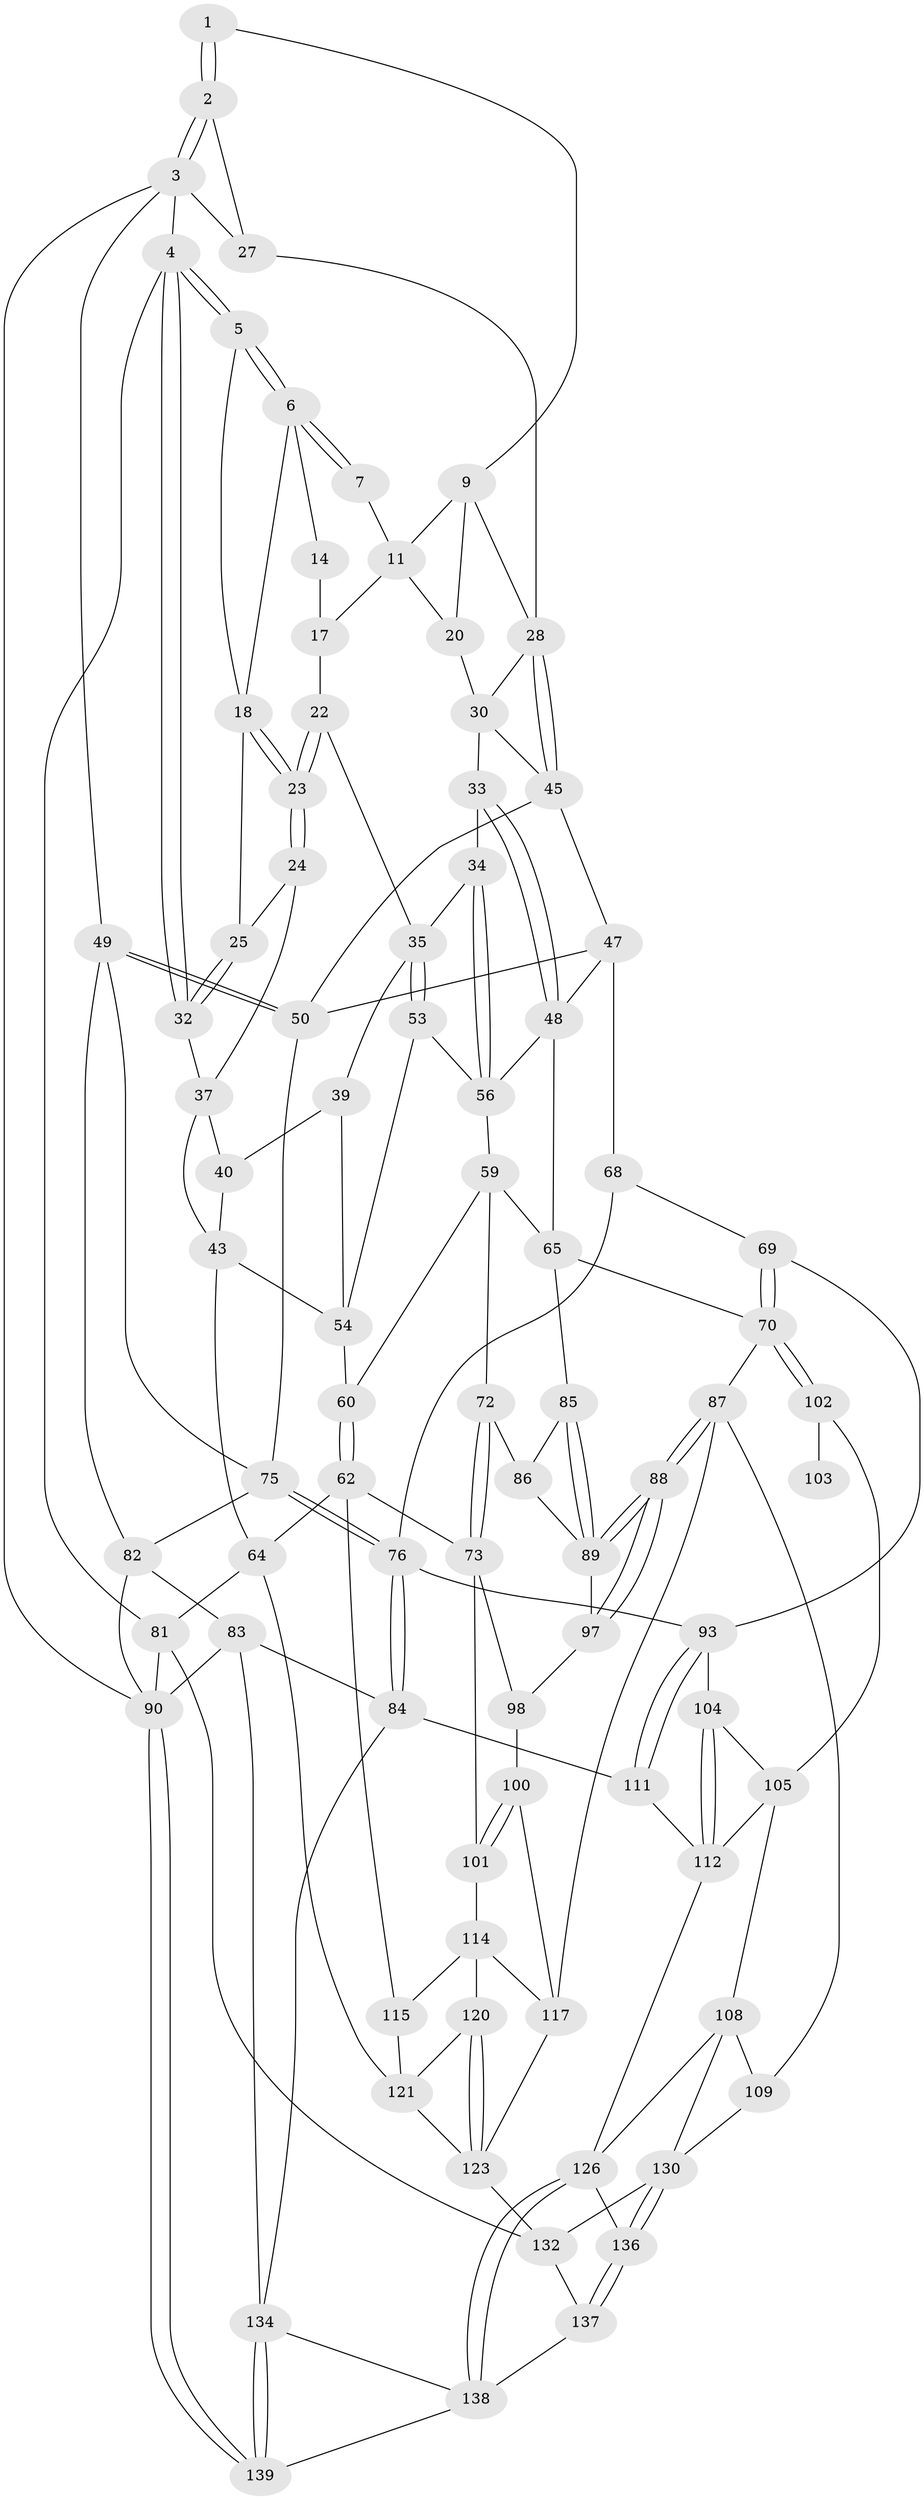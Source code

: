 // original degree distribution, {3: 0.02142857142857143, 6: 0.24285714285714285, 5: 0.4928571428571429, 4: 0.24285714285714285}
// Generated by graph-tools (version 1.1) at 2025/42/03/06/25 10:42:27]
// undirected, 85 vertices, 183 edges
graph export_dot {
graph [start="1"]
  node [color=gray90,style=filled];
  1 [pos="+0.6793092256434204+0",super="+8"];
  2 [pos="+1+0",super="+26"];
  3 [pos="+1+0",super="+41"];
  4 [pos="+0+0"];
  5 [pos="+0+0"];
  6 [pos="+0.054872085600867294+0",super="+13"];
  7 [pos="+0.44407303016761157+0",super="+12"];
  9 [pos="+0.6810902033644406+0.09669170108706596",super="+10"];
  11 [pos="+0.44847510959413867+0",super="+16"];
  14 [pos="+0.2329563043962127+0.0761254368464393",super="+15"];
  17 [pos="+0.33267064618862774+0.15687212616085228",super="+21"];
  18 [pos="+0.13137232835608054+0.11770567918761127",super="+19"];
  20 [pos="+0.47594128163449617+0.1674074467293237"];
  22 [pos="+0.24260765982486912+0.254062697777259"];
  23 [pos="+0.20600713510237678+0.23990031793135363"];
  24 [pos="+0.10179630928538855+0.23413962192227067"];
  25 [pos="+0.06457895889429559+0.195449371924142"];
  27 [pos="+0.855974206546021+0.22141637397406566"];
  28 [pos="+0.7918048972148696+0.2784498353374707",super="+29"];
  30 [pos="+0.5729766692125147+0.24671057373137165",super="+31"];
  32 [pos="+0+0.22454030616649184"];
  33 [pos="+0.41707534147640746+0.3587060993280015"];
  34 [pos="+0.301239892995444+0.3476514404099331"];
  35 [pos="+0.29404455012385344+0.3446939063820002",super="+36"];
  37 [pos="+0.062043003662231776+0.2849840097690342",super="+38"];
  39 [pos="+0.13112036174764166+0.34789910946645464",super="+52"];
  40 [pos="+0.06812082017968195+0.3034270814388235",super="+42"];
  43 [pos="+0.011343308825055671+0.4117425708155163",super="+44"];
  45 [pos="+0.7677632532163323+0.38707072771033557",super="+46"];
  47 [pos="+0.5984510006482123+0.49003271067280185",super="+61"];
  48 [pos="+0.446547844095201+0.4070536915831773",super="+58"];
  49 [pos="+1+0.39899290610538946",super="+79"];
  50 [pos="+0.7888656762658204+0.4779822331713714",super="+51"];
  53 [pos="+0.2274496139715369+0.4266983600954932"];
  54 [pos="+0.1491117016734788+0.44564889237040695",super="+55"];
  56 [pos="+0.3267561929226179+0.5233594786178493",super="+57"];
  59 [pos="+0.2194120122011578+0.5609306719312738",super="+67"];
  60 [pos="+0.11969041466094574+0.5159174258042293"];
  62 [pos="+0+0.6133495872990945",super="+63"];
  64 [pos="+0+0.5919743055745638",super="+80"];
  65 [pos="+0.39405989930142477+0.5843105461391414",super="+66"];
  68 [pos="+0.5948567589714882+0.5611375728739598"];
  69 [pos="+0.5898618261322631+0.56759218213803",super="+95"];
  70 [pos="+0.4608843630551079+0.6248576424005273",super="+71"];
  72 [pos="+0.21299602275772234+0.6179109731015408"];
  73 [pos="+0.1372978119439996+0.645309377196196",super="+74"];
  75 [pos="+0.7987910249692575+0.5133781845236879",super="+78"];
  76 [pos="+0.770170507591946+0.6951653566918738",super="+77"];
  81 [pos="+0+1"];
  82 [pos="+0.9006564133482067+0.775129301565655",super="+92"];
  83 [pos="+0.8975816716284688+0.777056025010217",super="+129"];
  84 [pos="+0.8071584651011436+0.795474838670816",super="+113"];
  85 [pos="+0.2890940917485365+0.6528156192560206"];
  86 [pos="+0.23524607574246398+0.6417842394642528"];
  87 [pos="+0.36831183924623945+0.7852033573346529",super="+110"];
  88 [pos="+0.3527021749216158+0.7684336098770176"];
  89 [pos="+0.31765520466369607+0.7118090438490923",super="+96"];
  90 [pos="+1+1",super="+91"];
  93 [pos="+0.6353184490263757+0.7109375384478092",super="+94"];
  97 [pos="+0.22320969144011243+0.7192533390742977"];
  98 [pos="+0.20889049802172344+0.7361120193489621",super="+99"];
  100 [pos="+0.14823408336433103+0.7534861051868647",super="+116"];
  101 [pos="+0.08156934798782875+0.7137976375447947"];
  102 [pos="+0.5090725171009745+0.7126438141704996",super="+106"];
  103 [pos="+0.5580224308532292+0.6963505134544737"];
  104 [pos="+0.5861052901946675+0.7417522312009913"];
  105 [pos="+0.5366181769823337+0.7873170215380451",super="+107"];
  108 [pos="+0.505259909824925+0.8182998222561522",super="+128"];
  109 [pos="+0.42268577551930797+0.820324079225067"];
  111 [pos="+0.7314886042879862+0.832243226104171"];
  112 [pos="+0.7232041729054712+0.8374921354123495",super="+125"];
  114 [pos="+0.07820337479863965+0.7553556379661177",super="+119"];
  115 [pos="+0.02563122665114859+0.7799762256814777"];
  117 [pos="+0.23792762359904915+0.9214384083717828",super="+118"];
  120 [pos="+0.06683366624270921+0.8119937342065663"];
  121 [pos="+0.03704205701749839+0.8006205812491974",super="+122"];
  123 [pos="+0.05523168088814356+0.8817771198111394",super="+124"];
  126 [pos="+0.6754716515878277+0.8972503208645044",super="+127"];
  130 [pos="+0.4680728384795548+0.9322339767206123",super="+131"];
  132 [pos="+0.35836818865845005+1",super="+133"];
  134 [pos="+0.9348998319615646+0.9419174281272096",super="+135"];
  136 [pos="+0.5224994505204461+1"];
  137 [pos="+0.5100411699707103+1"];
  138 [pos="+0.8274832991869252+1",super="+140"];
  139 [pos="+1+1"];
  1 -- 2 [weight=2];
  1 -- 2;
  1 -- 9;
  2 -- 3;
  2 -- 3;
  2 -- 27;
  3 -- 4;
  3 -- 90;
  3 -- 27;
  3 -- 49;
  4 -- 5;
  4 -- 5;
  4 -- 32;
  4 -- 32;
  4 -- 81;
  5 -- 6;
  5 -- 6;
  5 -- 18;
  6 -- 7;
  6 -- 7;
  6 -- 18;
  6 -- 14;
  7 -- 11;
  9 -- 28;
  9 -- 11;
  9 -- 20;
  11 -- 17;
  11 -- 20;
  14 -- 17 [weight=2];
  17 -- 22;
  18 -- 23;
  18 -- 23;
  18 -- 25;
  20 -- 30;
  22 -- 23;
  22 -- 23;
  22 -- 35;
  23 -- 24;
  23 -- 24;
  24 -- 25;
  24 -- 37;
  25 -- 32;
  25 -- 32;
  27 -- 28;
  28 -- 45;
  28 -- 45;
  28 -- 30;
  30 -- 33;
  30 -- 45;
  32 -- 37;
  33 -- 34;
  33 -- 48;
  33 -- 48;
  34 -- 35;
  34 -- 56;
  34 -- 56;
  35 -- 53;
  35 -- 53;
  35 -- 39;
  37 -- 40;
  37 -- 43;
  39 -- 40 [weight=2];
  39 -- 54;
  40 -- 43;
  43 -- 54;
  43 -- 64;
  45 -- 50;
  45 -- 47;
  47 -- 48;
  47 -- 50;
  47 -- 68;
  48 -- 56;
  48 -- 65;
  49 -- 50;
  49 -- 50;
  49 -- 75;
  49 -- 82;
  50 -- 75;
  53 -- 54;
  53 -- 56;
  54 -- 60;
  56 -- 59;
  59 -- 60;
  59 -- 72;
  59 -- 65;
  60 -- 62;
  60 -- 62;
  62 -- 64;
  62 -- 115;
  62 -- 73;
  64 -- 81;
  64 -- 121;
  65 -- 70;
  65 -- 85;
  68 -- 69;
  68 -- 76;
  69 -- 70;
  69 -- 70;
  69 -- 93;
  70 -- 102;
  70 -- 102;
  70 -- 87;
  72 -- 73;
  72 -- 73;
  72 -- 86;
  73 -- 101;
  73 -- 98;
  75 -- 76;
  75 -- 76;
  75 -- 82;
  76 -- 84;
  76 -- 84;
  76 -- 93;
  81 -- 90;
  81 -- 132;
  82 -- 83;
  82 -- 90;
  83 -- 84;
  83 -- 90;
  83 -- 134;
  84 -- 111;
  84 -- 134;
  85 -- 86;
  85 -- 89;
  85 -- 89;
  86 -- 89;
  87 -- 88;
  87 -- 88;
  87 -- 117;
  87 -- 109;
  88 -- 89;
  88 -- 89;
  88 -- 97;
  88 -- 97;
  89 -- 97;
  90 -- 139;
  90 -- 139;
  93 -- 111;
  93 -- 111;
  93 -- 104;
  97 -- 98;
  98 -- 100 [weight=2];
  100 -- 101;
  100 -- 101;
  100 -- 117;
  101 -- 114;
  102 -- 103 [weight=2];
  102 -- 105;
  104 -- 105;
  104 -- 112;
  104 -- 112;
  105 -- 108;
  105 -- 112;
  108 -- 109;
  108 -- 130;
  108 -- 126;
  109 -- 130;
  111 -- 112;
  112 -- 126;
  114 -- 115;
  114 -- 120;
  114 -- 117;
  115 -- 121;
  117 -- 123;
  120 -- 121;
  120 -- 123;
  120 -- 123;
  121 -- 123;
  123 -- 132;
  126 -- 138;
  126 -- 138;
  126 -- 136;
  130 -- 136;
  130 -- 136;
  130 -- 132;
  132 -- 137;
  134 -- 139;
  134 -- 139;
  134 -- 138;
  136 -- 137;
  136 -- 137;
  137 -- 138;
  138 -- 139;
}
